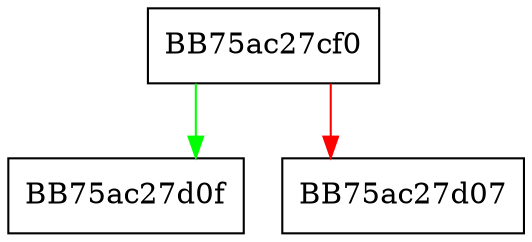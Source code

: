 digraph ZSTD_rleCompressBlock {
  node [shape="box"];
  graph [splines=ortho];
  BB75ac27cf0 -> BB75ac27d0f [color="green"];
  BB75ac27cf0 -> BB75ac27d07 [color="red"];
}